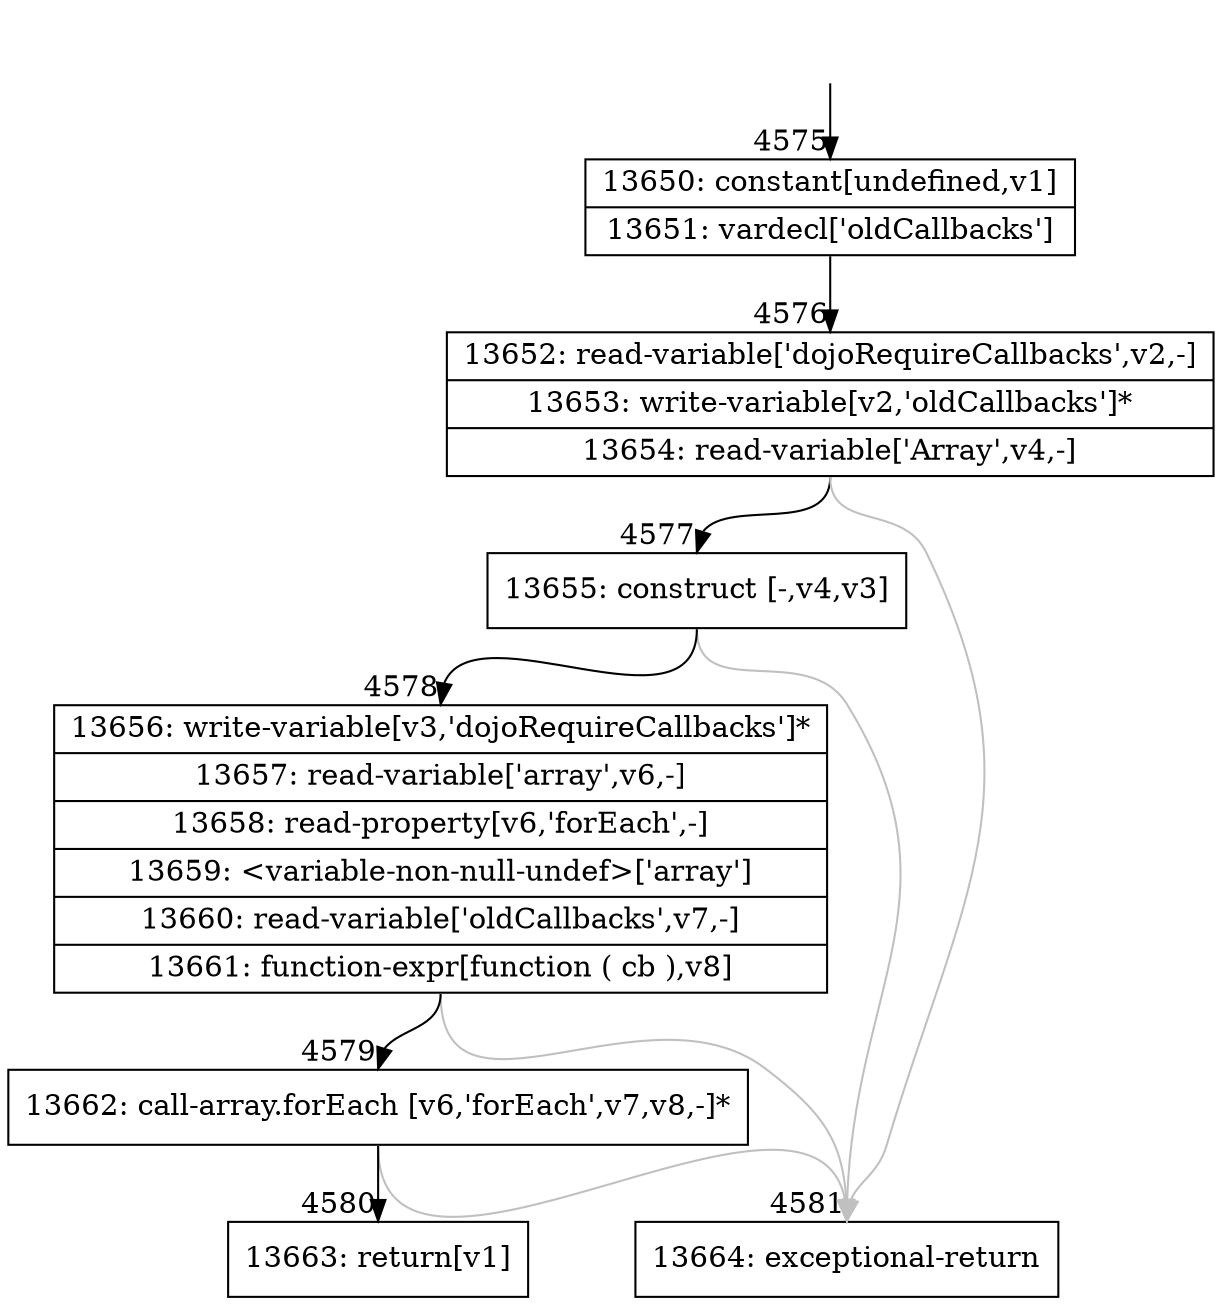 digraph {
rankdir="TD"
BB_entry333[shape=none,label=""];
BB_entry333 -> BB4575 [tailport=s, headport=n, headlabel="    4575"]
BB4575 [shape=record label="{13650: constant[undefined,v1]|13651: vardecl['oldCallbacks']}" ] 
BB4575 -> BB4576 [tailport=s, headport=n, headlabel="      4576"]
BB4576 [shape=record label="{13652: read-variable['dojoRequireCallbacks',v2,-]|13653: write-variable[v2,'oldCallbacks']*|13654: read-variable['Array',v4,-]}" ] 
BB4576 -> BB4577 [tailport=s, headport=n, headlabel="      4577"]
BB4576 -> BB4581 [tailport=s, headport=n, color=gray, headlabel="      4581"]
BB4577 [shape=record label="{13655: construct [-,v4,v3]}" ] 
BB4577 -> BB4578 [tailport=s, headport=n, headlabel="      4578"]
BB4577 -> BB4581 [tailport=s, headport=n, color=gray]
BB4578 [shape=record label="{13656: write-variable[v3,'dojoRequireCallbacks']*|13657: read-variable['array',v6,-]|13658: read-property[v6,'forEach',-]|13659: \<variable-non-null-undef\>['array']|13660: read-variable['oldCallbacks',v7,-]|13661: function-expr[function ( cb ),v8]}" ] 
BB4578 -> BB4579 [tailport=s, headport=n, headlabel="      4579"]
BB4578 -> BB4581 [tailport=s, headport=n, color=gray]
BB4579 [shape=record label="{13662: call-array.forEach [v6,'forEach',v7,v8,-]*}" ] 
BB4579 -> BB4580 [tailport=s, headport=n, headlabel="      4580"]
BB4579 -> BB4581 [tailport=s, headport=n, color=gray]
BB4580 [shape=record label="{13663: return[v1]}" ] 
BB4581 [shape=record label="{13664: exceptional-return}" ] 
//#$~ 6309
}
